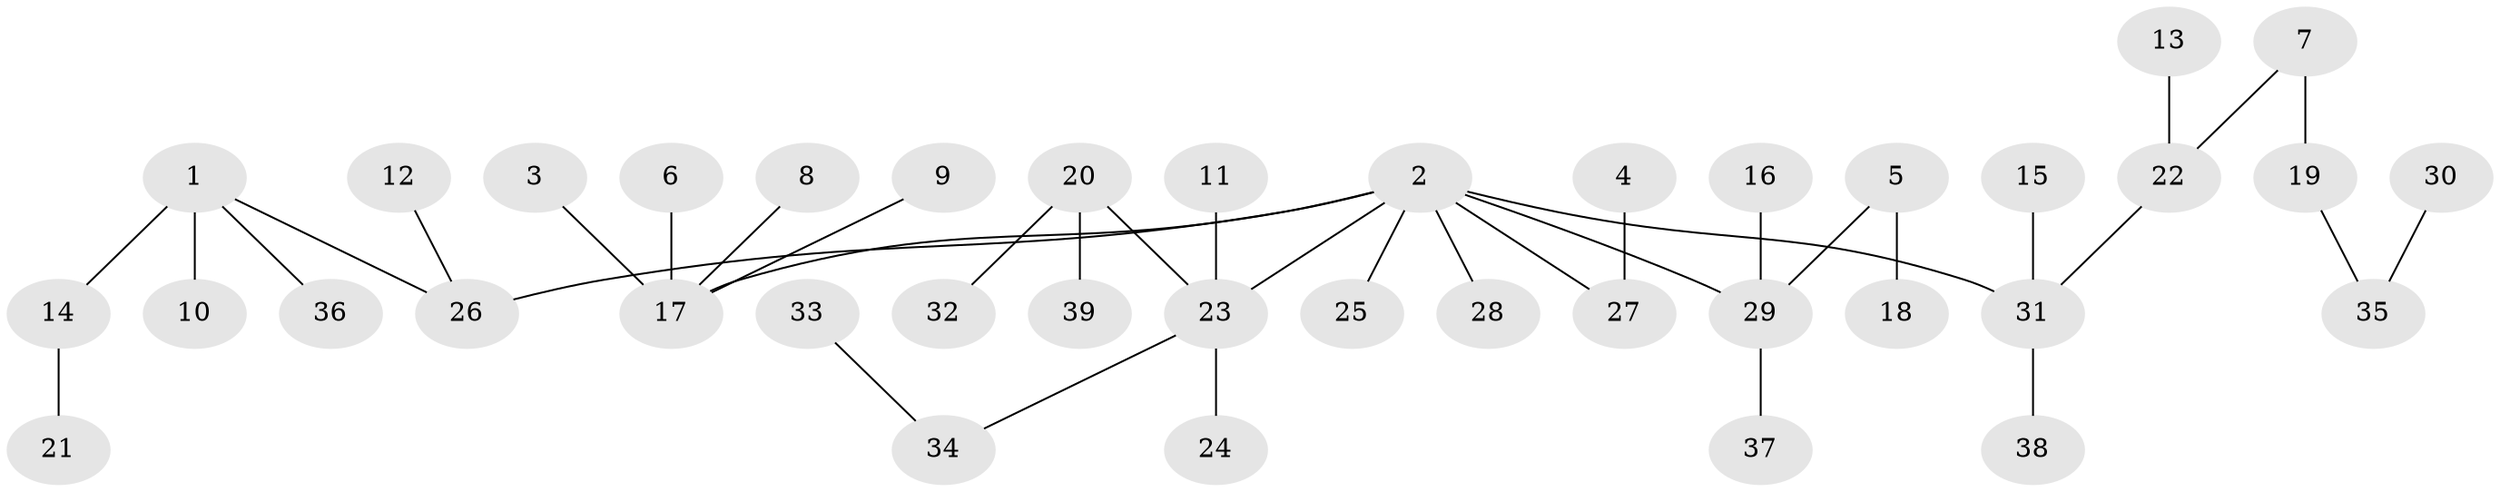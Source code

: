 // original degree distribution, {7: 0.012987012987012988, 3: 0.1038961038961039, 6: 0.025974025974025976, 2: 0.35064935064935066, 4: 0.05194805194805195, 5: 0.012987012987012988, 1: 0.44155844155844154}
// Generated by graph-tools (version 1.1) at 2025/26/03/09/25 03:26:25]
// undirected, 39 vertices, 38 edges
graph export_dot {
graph [start="1"]
  node [color=gray90,style=filled];
  1;
  2;
  3;
  4;
  5;
  6;
  7;
  8;
  9;
  10;
  11;
  12;
  13;
  14;
  15;
  16;
  17;
  18;
  19;
  20;
  21;
  22;
  23;
  24;
  25;
  26;
  27;
  28;
  29;
  30;
  31;
  32;
  33;
  34;
  35;
  36;
  37;
  38;
  39;
  1 -- 10 [weight=1.0];
  1 -- 14 [weight=1.0];
  1 -- 26 [weight=1.0];
  1 -- 36 [weight=1.0];
  2 -- 17 [weight=1.0];
  2 -- 23 [weight=1.0];
  2 -- 25 [weight=1.0];
  2 -- 26 [weight=1.0];
  2 -- 27 [weight=1.0];
  2 -- 28 [weight=1.0];
  2 -- 29 [weight=1.0];
  2 -- 31 [weight=1.0];
  3 -- 17 [weight=1.0];
  4 -- 27 [weight=1.0];
  5 -- 18 [weight=1.0];
  5 -- 29 [weight=1.0];
  6 -- 17 [weight=1.0];
  7 -- 19 [weight=1.0];
  7 -- 22 [weight=1.0];
  8 -- 17 [weight=1.0];
  9 -- 17 [weight=1.0];
  11 -- 23 [weight=1.0];
  12 -- 26 [weight=1.0];
  13 -- 22 [weight=1.0];
  14 -- 21 [weight=1.0];
  15 -- 31 [weight=1.0];
  16 -- 29 [weight=1.0];
  19 -- 35 [weight=1.0];
  20 -- 23 [weight=1.0];
  20 -- 32 [weight=1.0];
  20 -- 39 [weight=1.0];
  22 -- 31 [weight=1.0];
  23 -- 24 [weight=1.0];
  23 -- 34 [weight=1.0];
  29 -- 37 [weight=1.0];
  30 -- 35 [weight=1.0];
  31 -- 38 [weight=1.0];
  33 -- 34 [weight=1.0];
}
